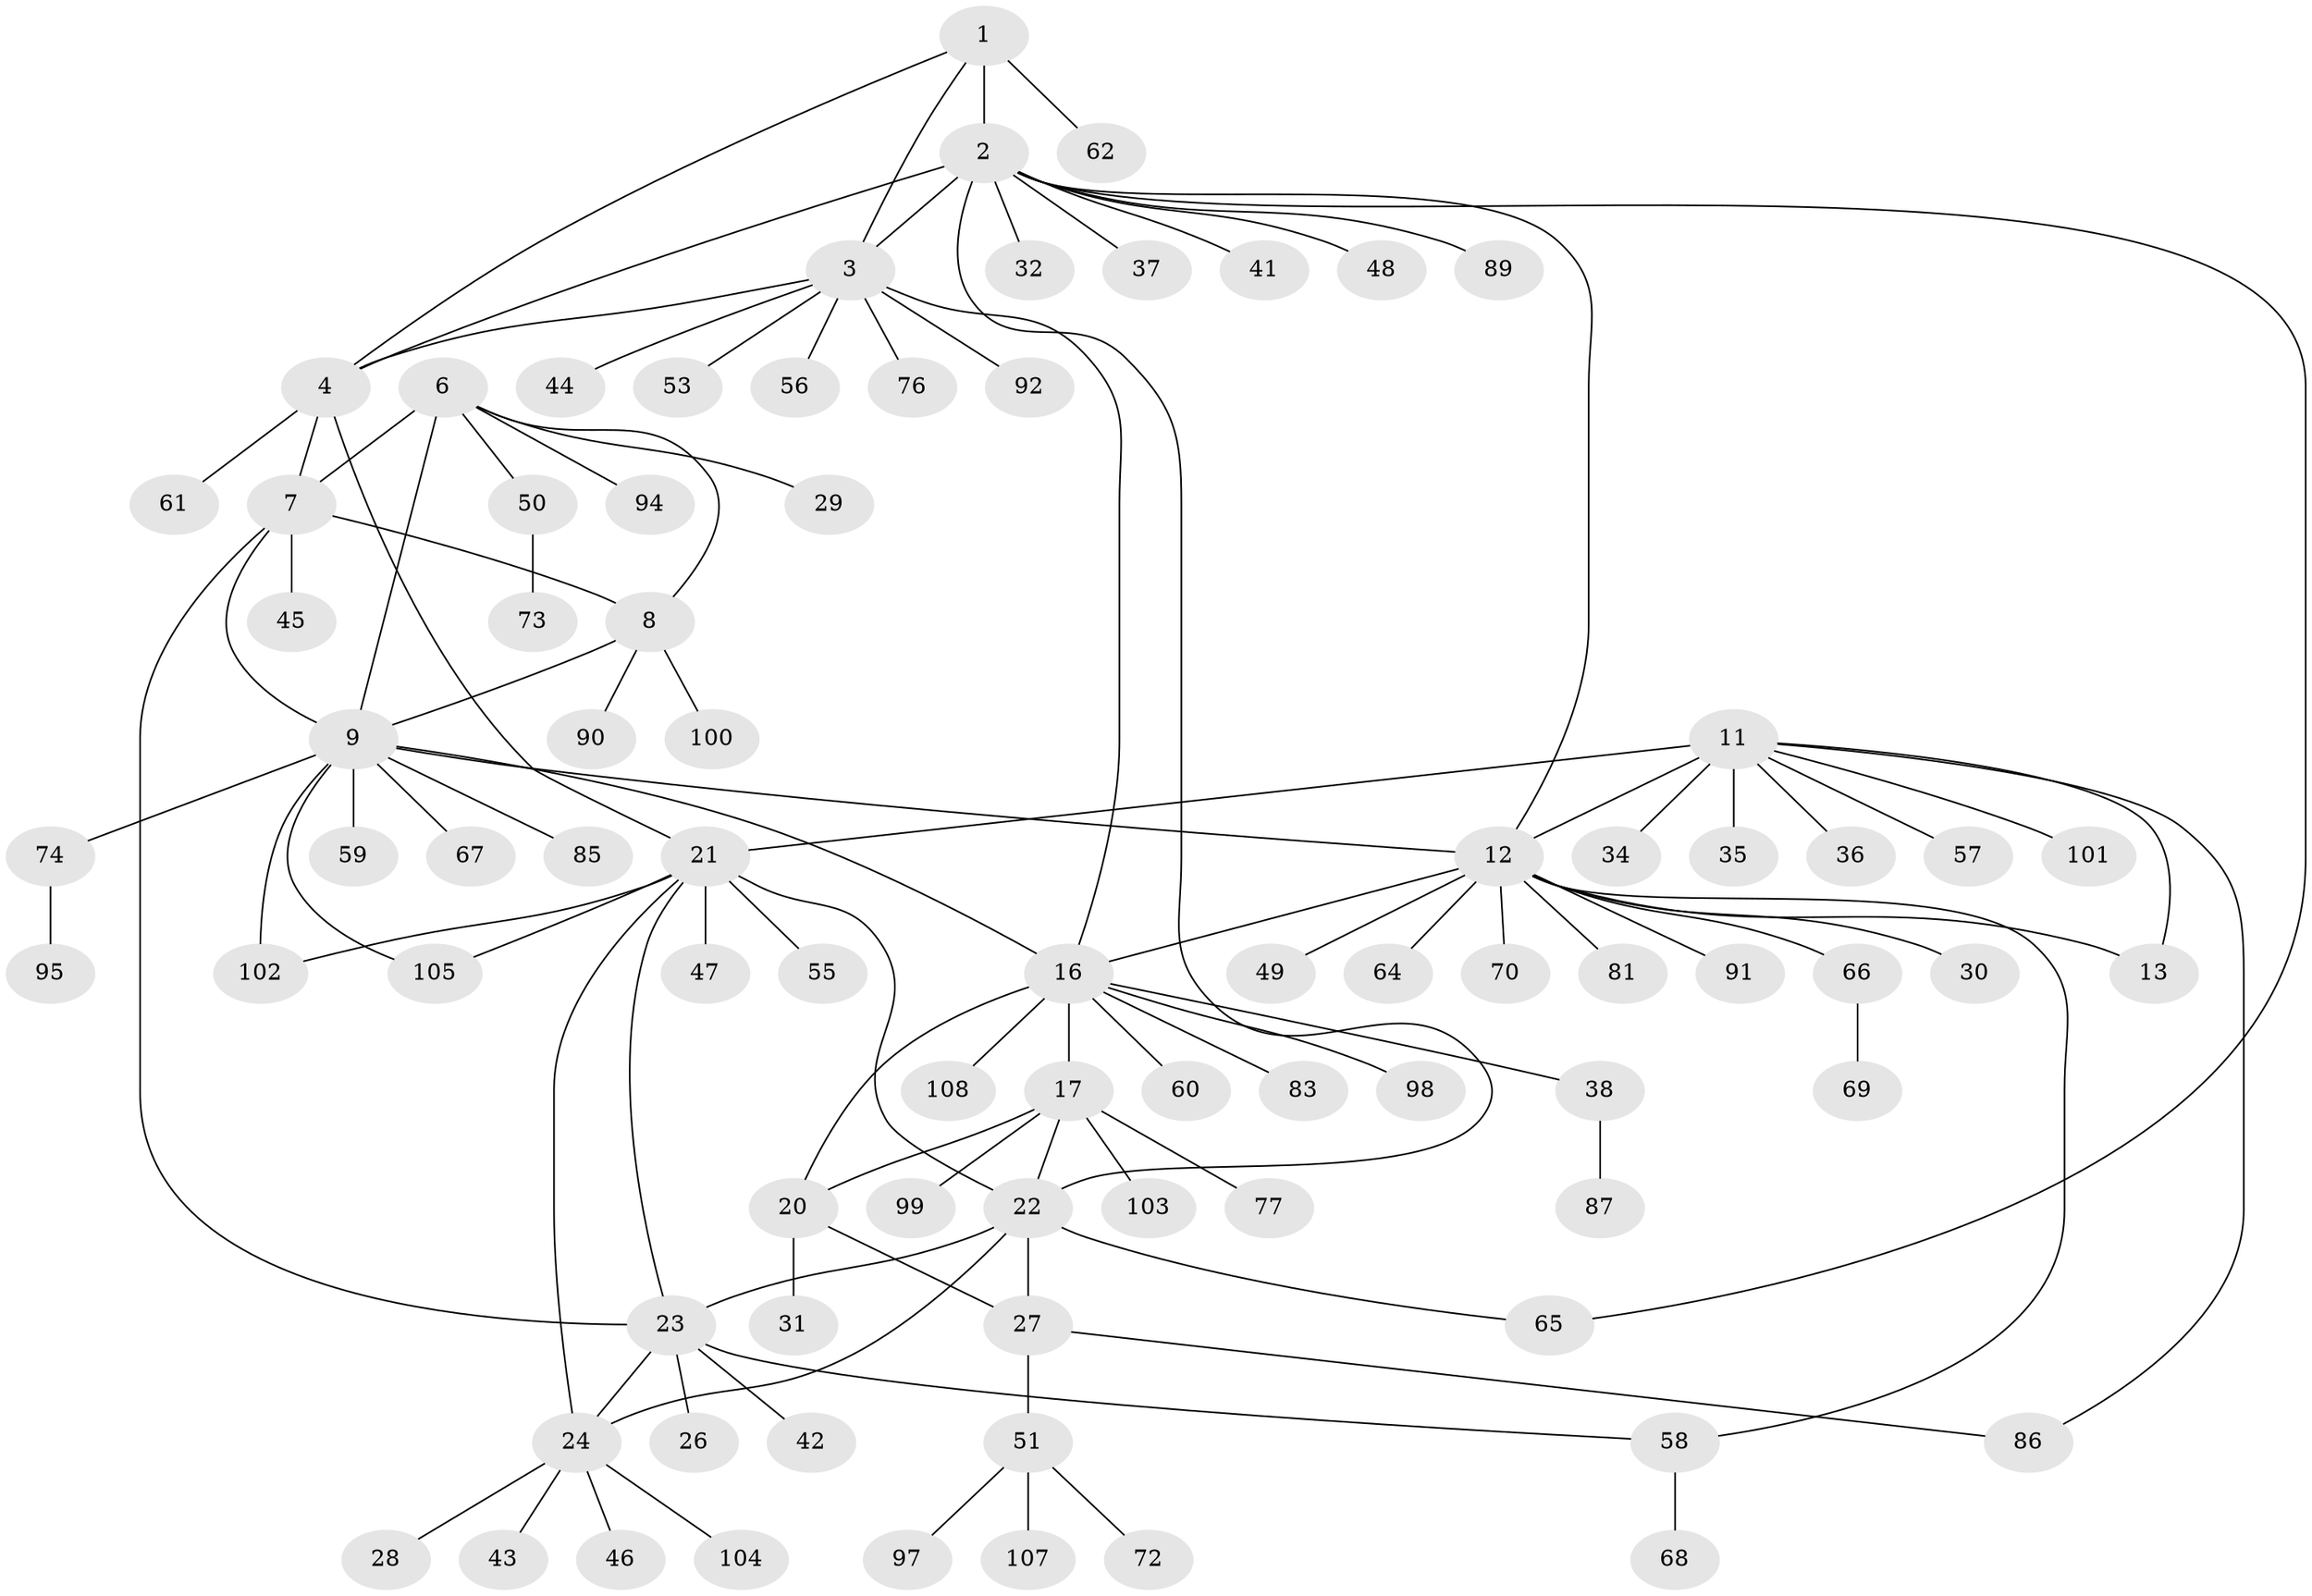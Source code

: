 // Generated by graph-tools (version 1.1) at 2025/52/02/27/25 19:52:14]
// undirected, 84 vertices, 107 edges
graph export_dot {
graph [start="1"]
  node [color=gray90,style=filled];
  1 [super="+75"];
  2 [super="+5"];
  3 [super="+40"];
  4 [super="+33"];
  6 [super="+39"];
  7;
  8 [super="+54"];
  9 [super="+10"];
  11 [super="+15"];
  12 [super="+14"];
  13 [super="+106"];
  16 [super="+18"];
  17 [super="+19"];
  20 [super="+84"];
  21 [super="+71"];
  22 [super="+63"];
  23 [super="+25"];
  24 [super="+52"];
  26;
  27 [super="+79"];
  28;
  29;
  30;
  31;
  32;
  34;
  35;
  36;
  37;
  38;
  41;
  42;
  43;
  44 [super="+88"];
  45 [super="+82"];
  46;
  47;
  48;
  49;
  50;
  51;
  53;
  55;
  56;
  57;
  58 [super="+96"];
  59 [super="+78"];
  60;
  61;
  62;
  64;
  65;
  66 [super="+80"];
  67;
  68;
  69;
  70;
  72;
  73;
  74;
  76;
  77;
  81;
  83;
  85;
  86;
  87;
  89 [super="+93"];
  90;
  91;
  92;
  94;
  95;
  97;
  98;
  99;
  100;
  101;
  102;
  103;
  104;
  105;
  107;
  108;
  1 -- 2 [weight=2];
  1 -- 3;
  1 -- 4;
  1 -- 62;
  2 -- 3 [weight=2];
  2 -- 4 [weight=2];
  2 -- 12;
  2 -- 32;
  2 -- 37;
  2 -- 48;
  2 -- 65;
  2 -- 89;
  2 -- 41;
  2 -- 22;
  3 -- 4;
  3 -- 16;
  3 -- 44;
  3 -- 53;
  3 -- 56;
  3 -- 92;
  3 -- 76;
  4 -- 7;
  4 -- 21;
  4 -- 61;
  6 -- 7;
  6 -- 8;
  6 -- 9 [weight=2];
  6 -- 29;
  6 -- 94;
  6 -- 50;
  7 -- 8;
  7 -- 9 [weight=2];
  7 -- 45;
  7 -- 23;
  8 -- 9 [weight=2];
  8 -- 90;
  8 -- 100;
  9 -- 67;
  9 -- 85;
  9 -- 102;
  9 -- 105;
  9 -- 12;
  9 -- 16;
  9 -- 74;
  9 -- 59;
  11 -- 12 [weight=4];
  11 -- 13 [weight=2];
  11 -- 34;
  11 -- 35;
  11 -- 36;
  11 -- 57;
  11 -- 101;
  11 -- 21;
  11 -- 86;
  12 -- 13 [weight=2];
  12 -- 70;
  12 -- 91;
  12 -- 64;
  12 -- 66;
  12 -- 16;
  12 -- 49;
  12 -- 81;
  12 -- 58;
  12 -- 30;
  16 -- 17 [weight=4];
  16 -- 20 [weight=2];
  16 -- 38;
  16 -- 60;
  16 -- 83;
  16 -- 98;
  16 -- 108;
  17 -- 20 [weight=2];
  17 -- 22;
  17 -- 99;
  17 -- 103;
  17 -- 77;
  20 -- 27;
  20 -- 31;
  21 -- 22;
  21 -- 23 [weight=2];
  21 -- 24;
  21 -- 47;
  21 -- 55;
  21 -- 102;
  21 -- 105;
  22 -- 23 [weight=2];
  22 -- 24;
  22 -- 27;
  22 -- 65;
  23 -- 24 [weight=2];
  23 -- 58;
  23 -- 42;
  23 -- 26;
  24 -- 28;
  24 -- 43;
  24 -- 46;
  24 -- 104;
  27 -- 51;
  27 -- 86;
  38 -- 87;
  50 -- 73;
  51 -- 72;
  51 -- 97;
  51 -- 107;
  58 -- 68;
  66 -- 69;
  74 -- 95;
}
